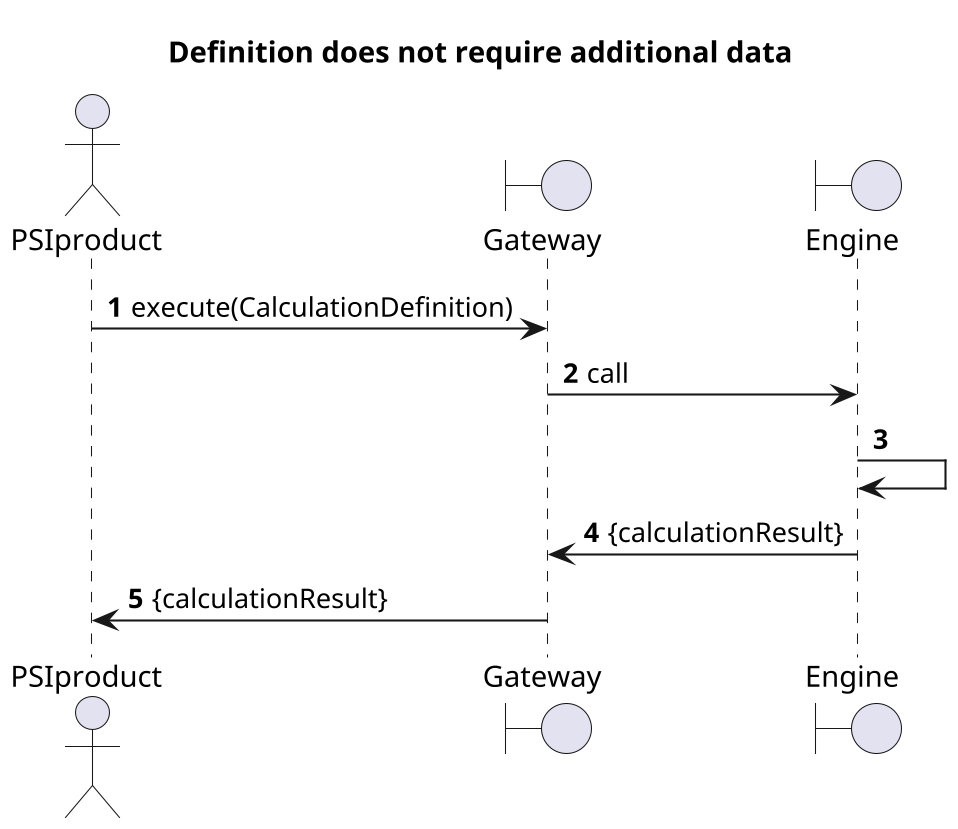 @startuml
skinparam dpi 200

title Definition does not require additional data

actor PSIproduct
boundary Gateway
boundary Engine as Engine

' TODO what with scenarios when there is no data passed but for eg. TS is returned?

autonumber
PSIproduct -> Gateway: execute(CalculationDefinition)
Gateway -> Engine: call
Engine -> Engine
Engine -> Gateway: {calculationResult}
Gateway -> PSIproduct: {calculationResult}

@enduml